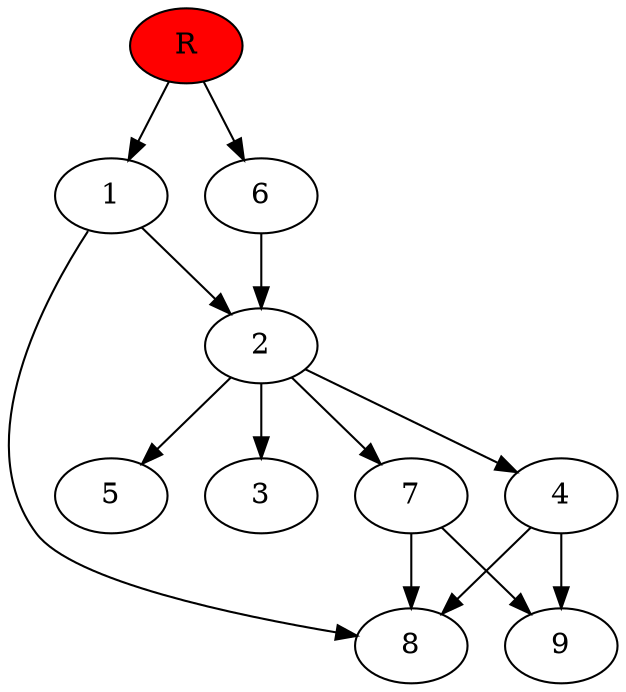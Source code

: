 digraph prb10166 {
	1
	2
	3
	4
	5
	6
	7
	8
	R [fillcolor="#ff0000" style=filled]
	1 -> 2
	1 -> 8
	2 -> 3
	2 -> 4
	2 -> 5
	2 -> 7
	4 -> 8
	4 -> 9
	6 -> 2
	7 -> 8
	7 -> 9
	R -> 1
	R -> 6
}
